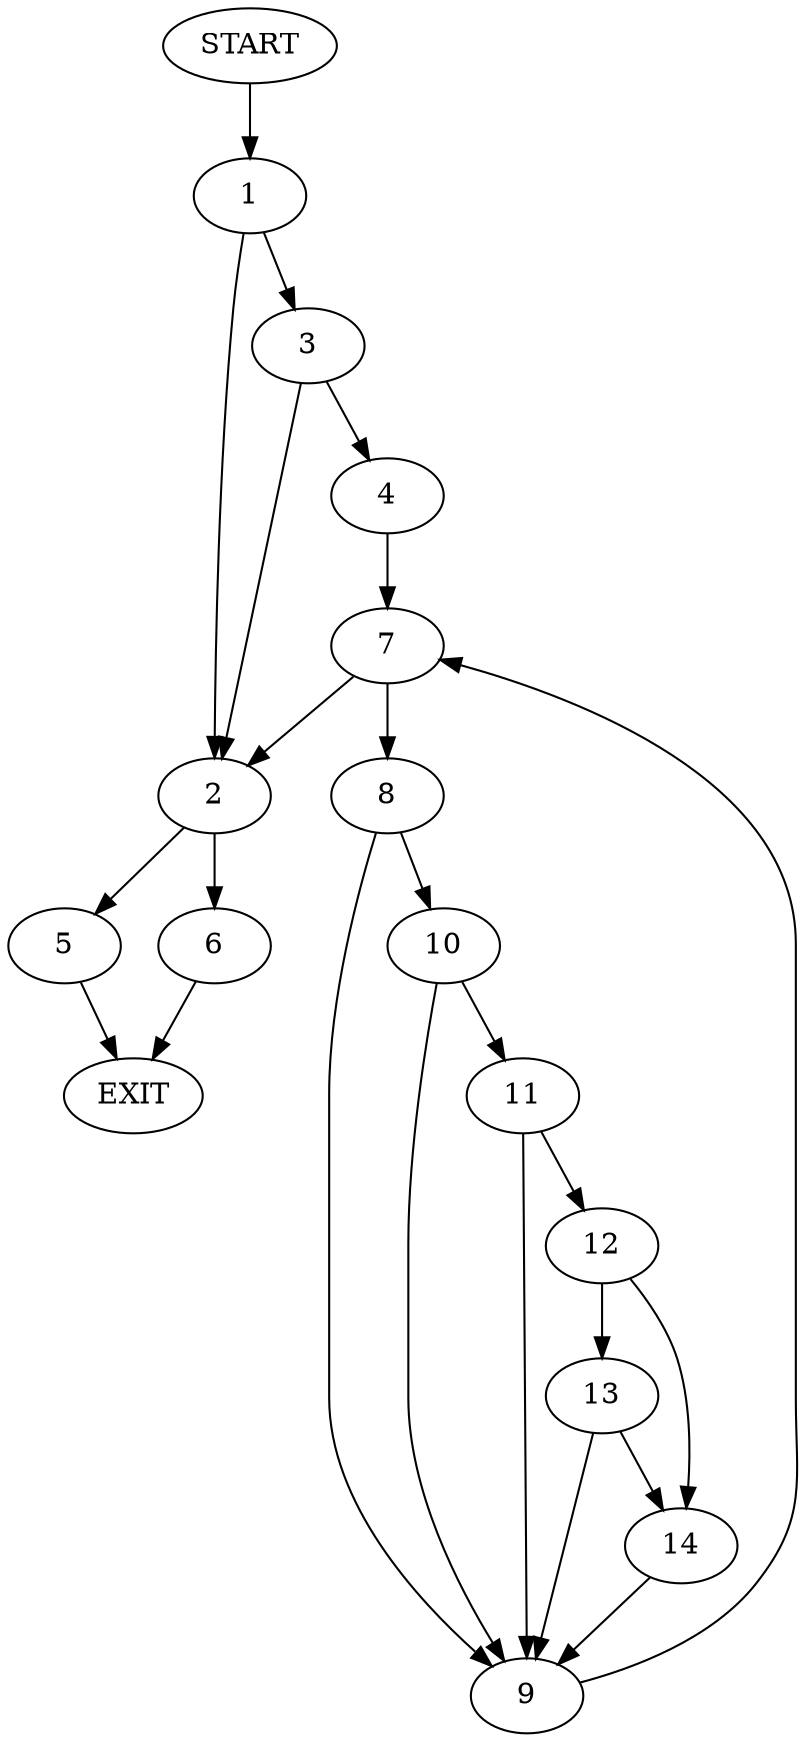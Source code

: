 digraph {
0 [label="START"]
15 [label="EXIT"]
0 -> 1
1 -> 2
1 -> 3
3 -> 2
3 -> 4
2 -> 5
2 -> 6
4 -> 7
7 -> 8
7 -> 2
8 -> 9
8 -> 10
9 -> 7
10 -> 11
10 -> 9
11 -> 12
11 -> 9
12 -> 13
12 -> 14
13 -> 9
13 -> 14
14 -> 9
6 -> 15
5 -> 15
}
